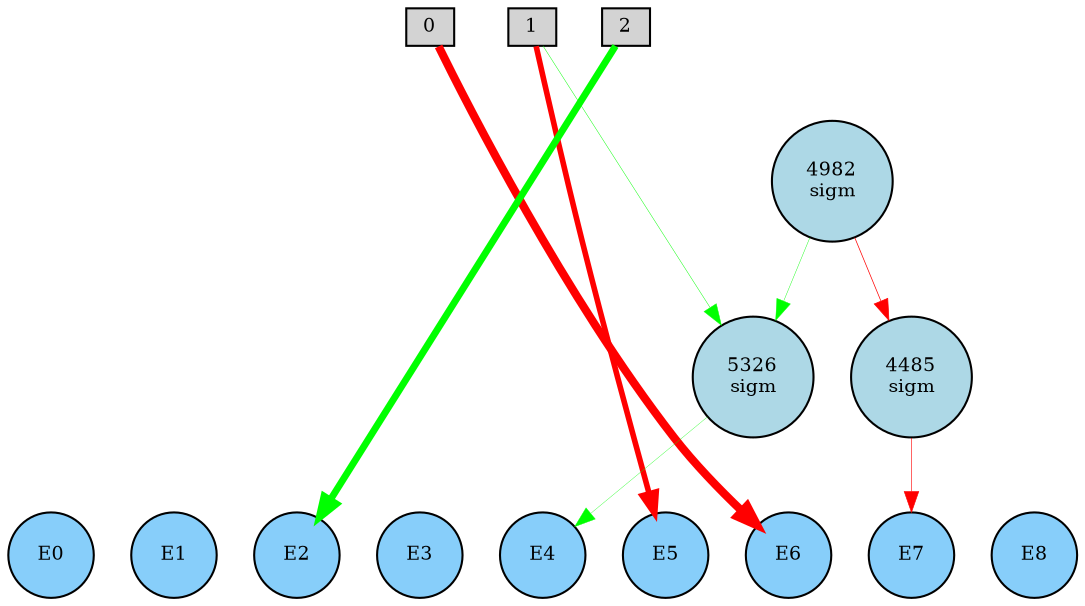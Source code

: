 digraph {
	node [fontsize=9 height=0.2 shape=circle width=0.2]
	subgraph inputs {
		node [shape=box style=filled]
		rank=source
		0 [fillcolor=lightgray]
		1 [fillcolor=lightgray]
		0 -> 1 [style=invis]
		2 [fillcolor=lightgray]
		1 -> 2 [style=invis]
	}
	subgraph outputs {
		node [style=filled]
		rank=sink
		E0 [fillcolor=lightskyblue fontsize=9 height=0.2 shape=circle width=0.2]
		E1 [fillcolor=lightskyblue fontsize=9 height=0.2 shape=circle width=0.2]
		E0 -> E1 [style=invis]
		E2 [fillcolor=lightskyblue fontsize=9 height=0.2 shape=circle width=0.2]
		E1 -> E2 [style=invis]
		E3 [fillcolor=lightskyblue fontsize=9 height=0.2 shape=circle width=0.2]
		E2 -> E3 [style=invis]
		E4 [fillcolor=lightskyblue fontsize=9 height=0.2 shape=circle width=0.2]
		E3 -> E4 [style=invis]
		E5 [fillcolor=lightskyblue fontsize=9 height=0.2 shape=circle width=0.2]
		E4 -> E5 [style=invis]
		E6 [fillcolor=lightskyblue fontsize=9 height=0.2 shape=circle width=0.2]
		E5 -> E6 [style=invis]
		E7 [fillcolor=lightskyblue fontsize=9 height=0.2 shape=circle width=0.2]
		E6 -> E7 [style=invis]
		E8 [fillcolor=lightskyblue fontsize=9 height=0.2 shape=circle width=0.2]
		E7 -> E8 [style=invis]
	}
	4485 [label="4485
sigm" fillcolor=lightblue style=filled]
	5326 [label="5326
sigm" fillcolor=lightblue style=filled]
	4982 [label="4982
sigm" fillcolor=lightblue style=filled]
	1 -> E5 [color=red penwidth=2.688097845832787 style=solid]
	2 -> E2 [color=green penwidth=3.305430959957442 style=solid]
	0 -> E6 [color=red penwidth=3.9338371607709326 style=solid]
	4485 -> E7 [color=red penwidth=0.2916092275169019 style=solid]
	4982 -> 5326 [color=green penwidth=0.19366353751541618 style=solid]
	5326 -> E4 [color=green penwidth=0.15531205808878937 style=solid]
	4982 -> 4485 [color=red penwidth=0.3466027790905668 style=solid]
	1 -> 5326 [color=green penwidth=0.22079632140484418 style=solid]
}
